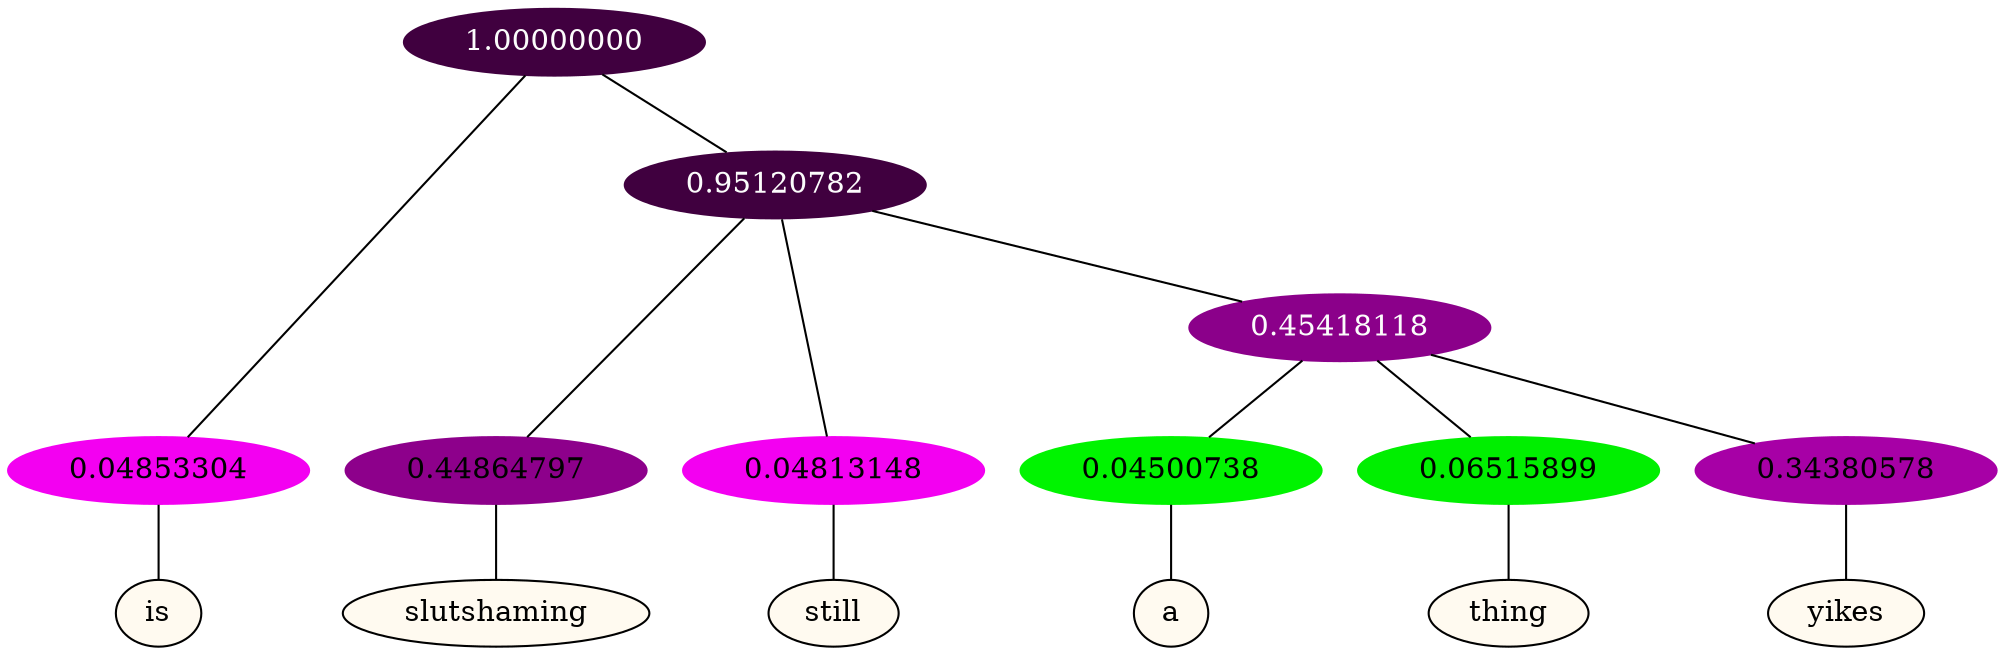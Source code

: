 graph {
	node [format=png height=0.15 nodesep=0.001 ordering=out overlap=prism overlap_scaling=0.01 ranksep=0.001 ratio=0.2 style=filled width=0.15]
	{
		rank=same
		a_w_1 [label=is color=black fillcolor=floralwhite style="filled,solid"]
		a_w_3 [label=slutshaming color=black fillcolor=floralwhite style="filled,solid"]
		a_w_4 [label=still color=black fillcolor=floralwhite style="filled,solid"]
		a_w_6 [label=a color=black fillcolor=floralwhite style="filled,solid"]
		a_w_7 [label=thing color=black fillcolor=floralwhite style="filled,solid"]
		a_w_8 [label=yikes color=black fillcolor=floralwhite style="filled,solid"]
	}
	a_n_1 -- a_w_1
	a_n_3 -- a_w_3
	a_n_4 -- a_w_4
	a_n_6 -- a_w_6
	a_n_7 -- a_w_7
	a_n_8 -- a_w_8
	{
		rank=same
		a_n_1 [label=0.04853304 color="0.835 1.000 0.951" fontcolor=black]
		a_n_3 [label=0.44864797 color="0.835 1.000 0.551" fontcolor=black]
		a_n_4 [label=0.04813148 color="0.835 1.000 0.952" fontcolor=black]
		a_n_6 [label=0.04500738 color="0.334 1.000 0.955" fontcolor=black]
		a_n_7 [label=0.06515899 color="0.334 1.000 0.935" fontcolor=black]
		a_n_8 [label=0.34380578 color="0.835 1.000 0.656" fontcolor=black]
	}
	a_n_0 [label=1.00000000 color="0.835 1.000 0.250" fontcolor=grey99]
	a_n_0 -- a_n_1
	a_n_2 [label=0.95120782 color="0.835 1.000 0.250" fontcolor=grey99]
	a_n_0 -- a_n_2
	a_n_2 -- a_n_3
	a_n_2 -- a_n_4
	a_n_5 [label=0.45418118 color="0.835 1.000 0.546" fontcolor=grey99]
	a_n_2 -- a_n_5
	a_n_5 -- a_n_6
	a_n_5 -- a_n_7
	a_n_5 -- a_n_8
}
